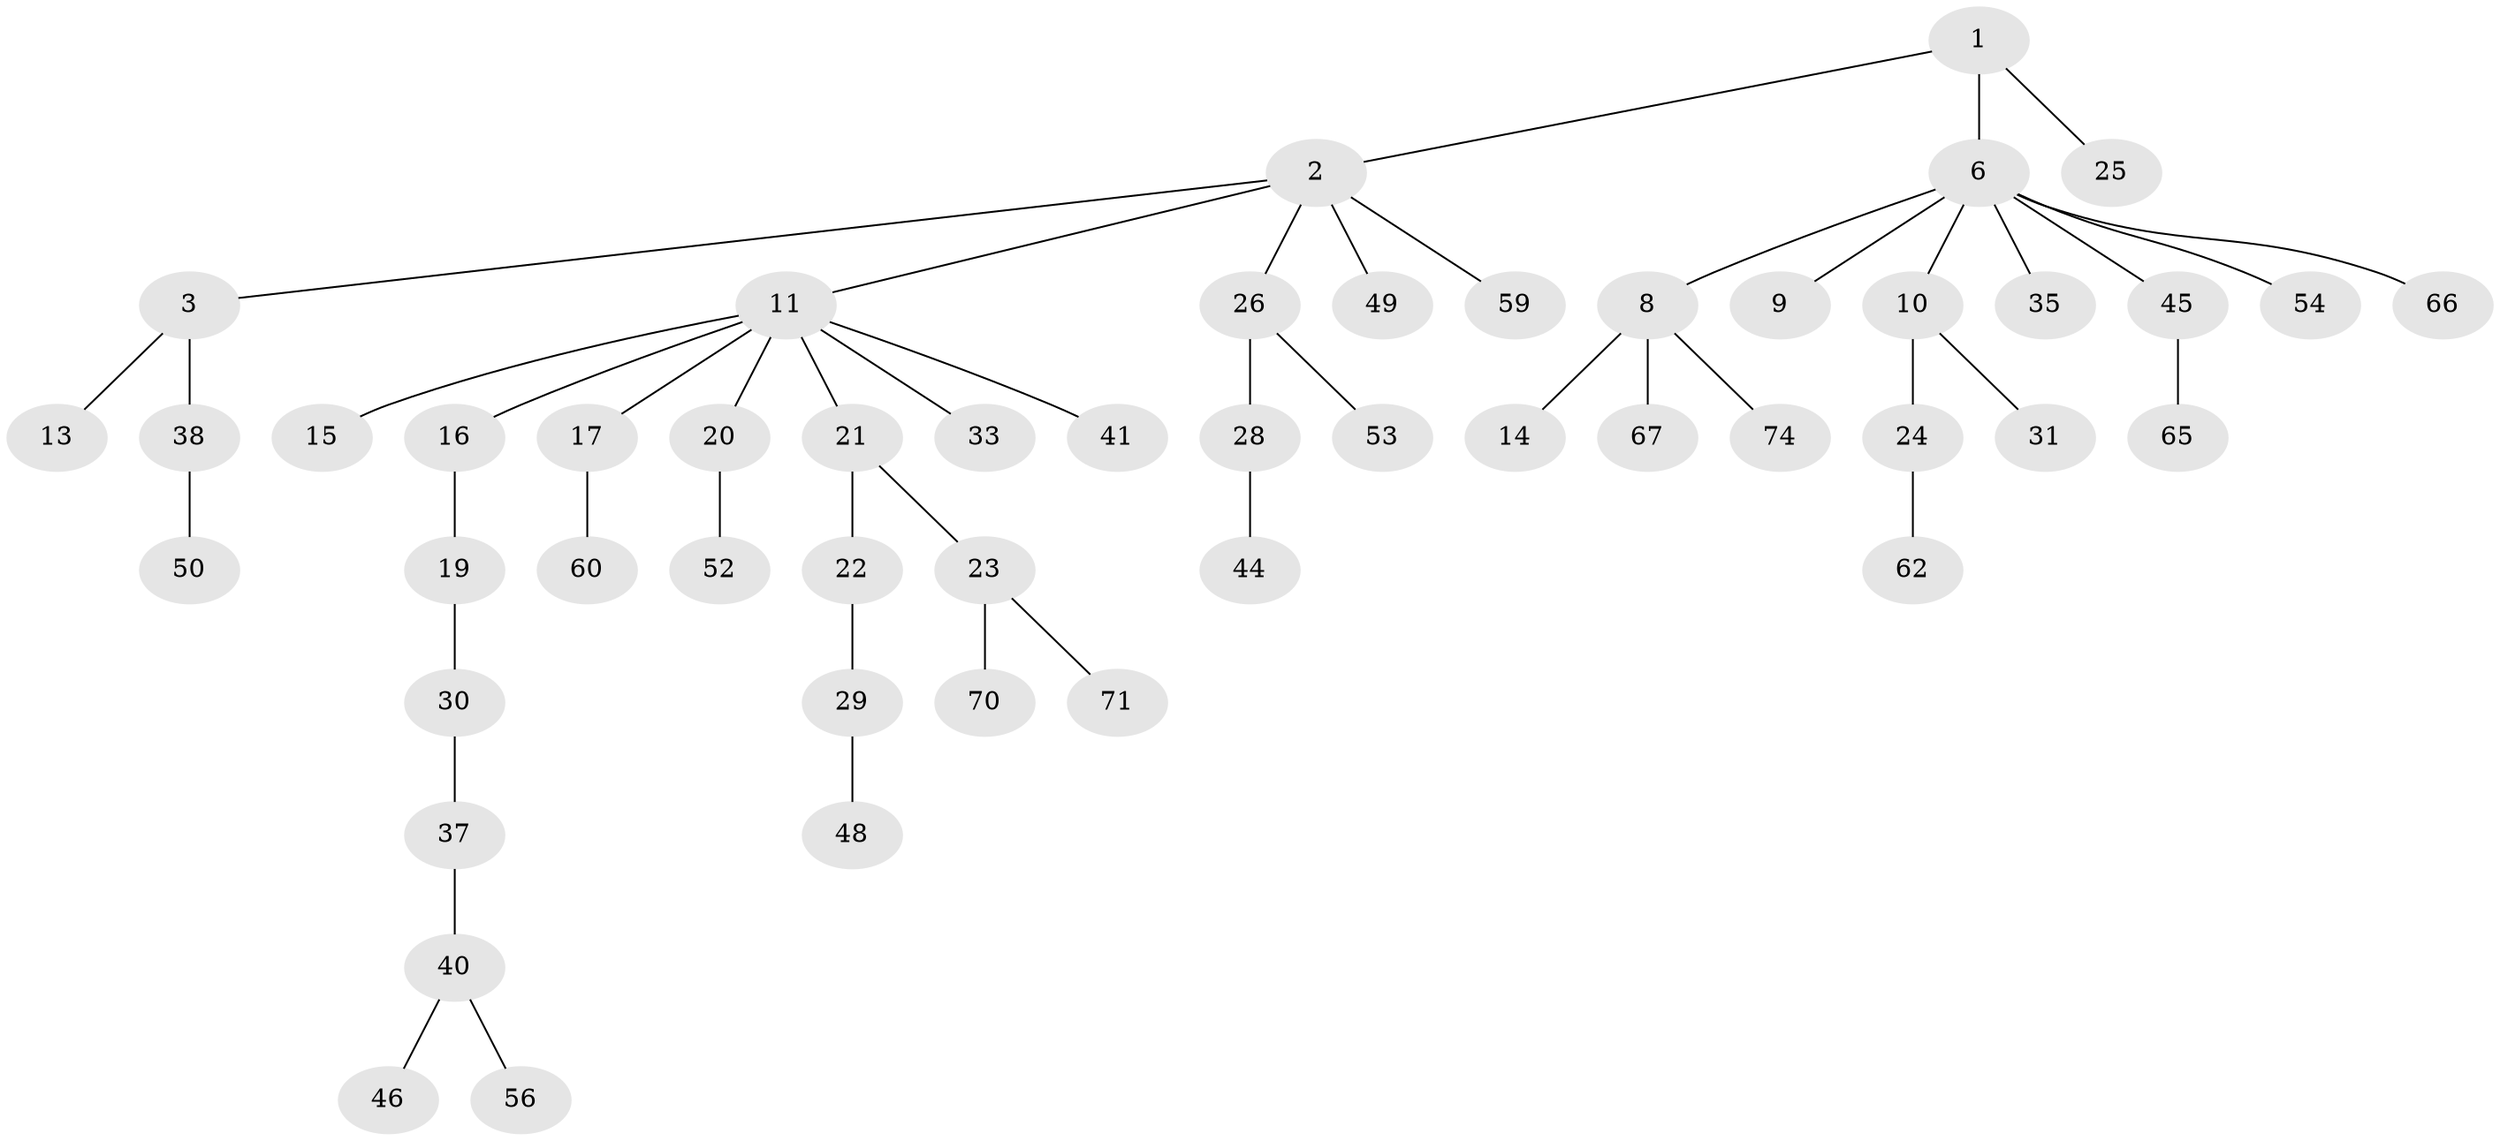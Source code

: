 // Generated by graph-tools (version 1.1) at 2025/24/03/03/25 07:24:08]
// undirected, 50 vertices, 49 edges
graph export_dot {
graph [start="1"]
  node [color=gray90,style=filled];
  1 [super="+5"];
  2 [super="+4"];
  3 [super="+73"];
  6 [super="+7"];
  8 [super="+72"];
  9 [super="+75"];
  10 [super="+39"];
  11 [super="+12"];
  13;
  14;
  15;
  16 [super="+18"];
  17;
  19 [super="+58"];
  20 [super="+36"];
  21 [super="+64"];
  22 [super="+61"];
  23 [super="+55"];
  24 [super="+27"];
  25;
  26;
  28 [super="+34"];
  29;
  30 [super="+32"];
  31;
  33;
  35;
  37 [super="+47"];
  38 [super="+69"];
  40 [super="+43"];
  41 [super="+42"];
  44 [super="+57"];
  45 [super="+63"];
  46;
  48;
  49;
  50 [super="+51"];
  52;
  53;
  54;
  56;
  59 [super="+76"];
  60 [super="+68"];
  62;
  65;
  66;
  67;
  70;
  71;
  74;
  1 -- 2;
  1 -- 6;
  1 -- 25;
  2 -- 3;
  2 -- 11;
  2 -- 59;
  2 -- 49;
  2 -- 26;
  3 -- 13;
  3 -- 38;
  6 -- 8;
  6 -- 9;
  6 -- 10;
  6 -- 35;
  6 -- 54;
  6 -- 66;
  6 -- 45;
  8 -- 14;
  8 -- 67;
  8 -- 74;
  10 -- 24;
  10 -- 31;
  11 -- 16;
  11 -- 17;
  11 -- 20;
  11 -- 33;
  11 -- 21;
  11 -- 41;
  11 -- 15;
  16 -- 19;
  17 -- 60;
  19 -- 30;
  20 -- 52;
  21 -- 22;
  21 -- 23;
  22 -- 29;
  23 -- 70;
  23 -- 71;
  24 -- 62;
  26 -- 28;
  26 -- 53;
  28 -- 44;
  29 -- 48;
  30 -- 37;
  37 -- 40;
  38 -- 50;
  40 -- 56;
  40 -- 46;
  45 -- 65;
}
